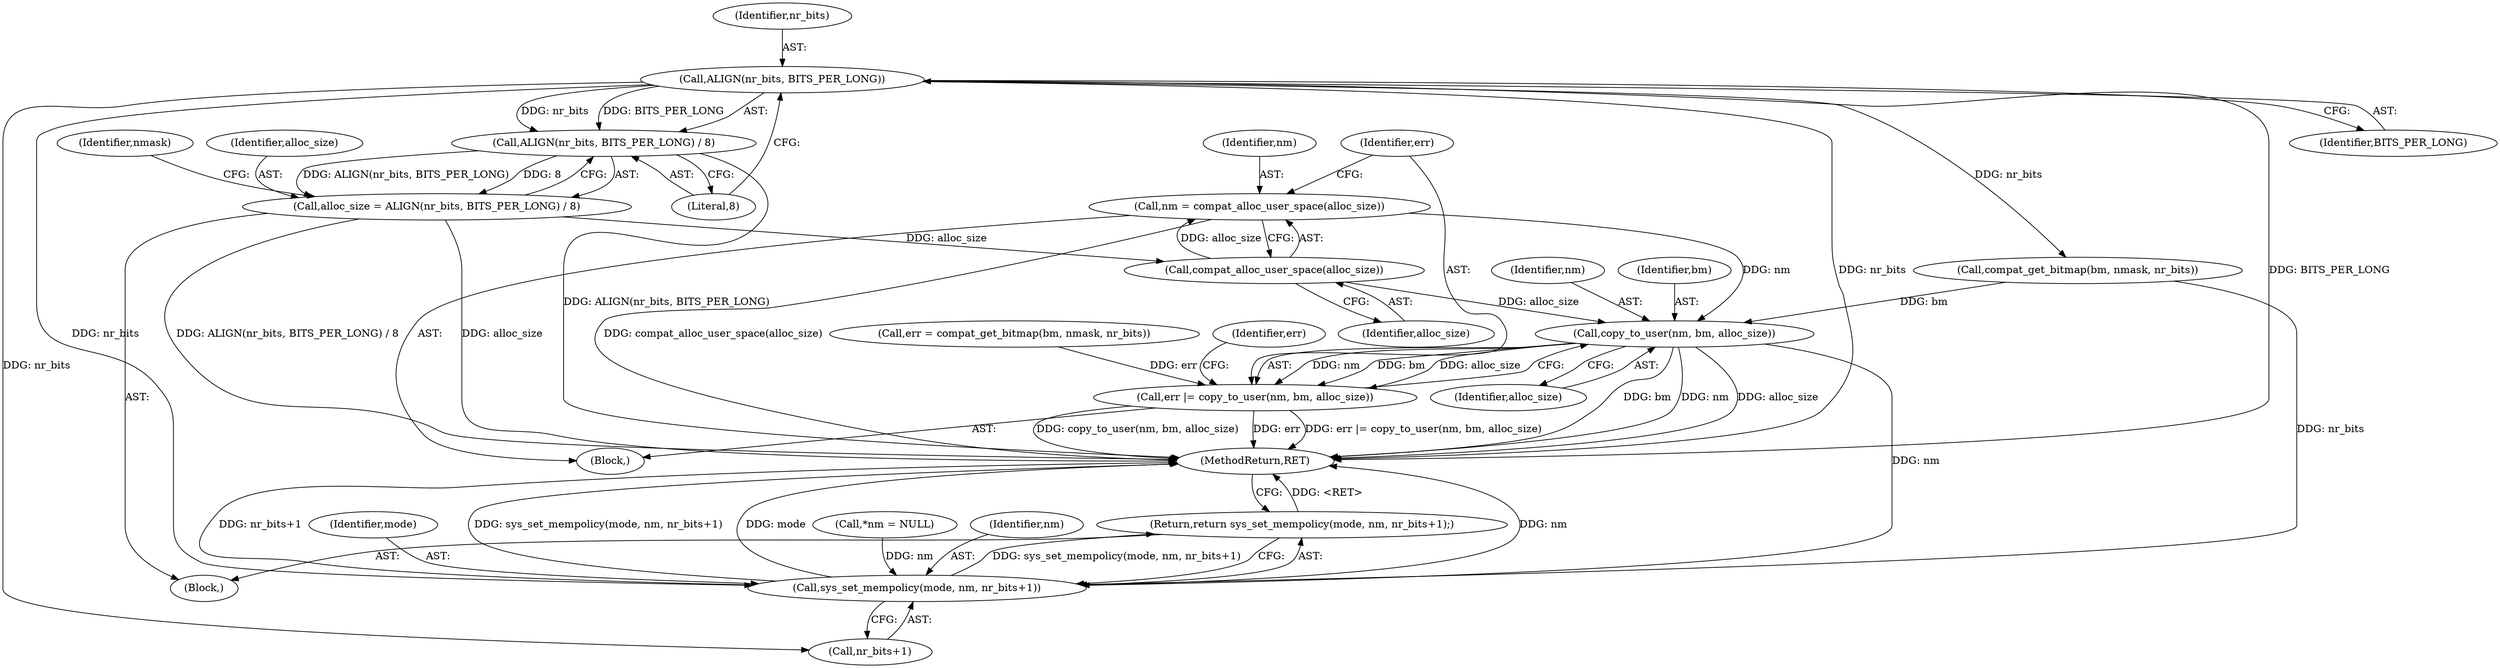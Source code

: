 digraph "0_linux_cf01fb9985e8deb25ccf0ea54d916b8871ae0e62@pointer" {
"1000138" [label="(Call,nm = compat_alloc_user_space(alloc_size))"];
"1000140" [label="(Call,compat_alloc_user_space(alloc_size))"];
"1000122" [label="(Call,alloc_size = ALIGN(nr_bits, BITS_PER_LONG) / 8)"];
"1000124" [label="(Call,ALIGN(nr_bits, BITS_PER_LONG) / 8)"];
"1000125" [label="(Call,ALIGN(nr_bits, BITS_PER_LONG))"];
"1000144" [label="(Call,copy_to_user(nm, bm, alloc_size))"];
"1000142" [label="(Call,err |= copy_to_user(nm, bm, alloc_size))"];
"1000154" [label="(Call,sys_set_mempolicy(mode, nm, nr_bits+1))"];
"1000153" [label="(Return,return sys_set_mempolicy(mode, nm, nr_bits+1);)"];
"1000122" [label="(Call,alloc_size = ALIGN(nr_bits, BITS_PER_LONG) / 8)"];
"1000155" [label="(Identifier,mode)"];
"1000154" [label="(Call,sys_set_mempolicy(mode, nm, nr_bits+1))"];
"1000143" [label="(Identifier,err)"];
"1000141" [label="(Identifier,alloc_size)"];
"1000142" [label="(Call,err |= copy_to_user(nm, bm, alloc_size))"];
"1000128" [label="(Literal,8)"];
"1000160" [label="(MethodReturn,RET)"];
"1000139" [label="(Identifier,nm)"];
"1000140" [label="(Call,compat_alloc_user_space(alloc_size))"];
"1000144" [label="(Call,copy_to_user(nm, bm, alloc_size))"];
"1000131" [label="(Block,)"];
"1000134" [label="(Call,compat_get_bitmap(bm, nmask, nr_bits))"];
"1000153" [label="(Return,return sys_set_mempolicy(mode, nm, nr_bits+1);)"];
"1000130" [label="(Identifier,nmask)"];
"1000114" [label="(Call,*nm = NULL)"];
"1000125" [label="(Call,ALIGN(nr_bits, BITS_PER_LONG))"];
"1000157" [label="(Call,nr_bits+1)"];
"1000156" [label="(Identifier,nm)"];
"1000147" [label="(Identifier,alloc_size)"];
"1000138" [label="(Call,nm = compat_alloc_user_space(alloc_size))"];
"1000145" [label="(Identifier,nm)"];
"1000126" [label="(Identifier,nr_bits)"];
"1000123" [label="(Identifier,alloc_size)"];
"1000108" [label="(Block,)"];
"1000149" [label="(Identifier,err)"];
"1000124" [label="(Call,ALIGN(nr_bits, BITS_PER_LONG) / 8)"];
"1000127" [label="(Identifier,BITS_PER_LONG)"];
"1000146" [label="(Identifier,bm)"];
"1000132" [label="(Call,err = compat_get_bitmap(bm, nmask, nr_bits))"];
"1000138" -> "1000131"  [label="AST: "];
"1000138" -> "1000140"  [label="CFG: "];
"1000139" -> "1000138"  [label="AST: "];
"1000140" -> "1000138"  [label="AST: "];
"1000143" -> "1000138"  [label="CFG: "];
"1000138" -> "1000160"  [label="DDG: compat_alloc_user_space(alloc_size)"];
"1000140" -> "1000138"  [label="DDG: alloc_size"];
"1000138" -> "1000144"  [label="DDG: nm"];
"1000140" -> "1000141"  [label="CFG: "];
"1000141" -> "1000140"  [label="AST: "];
"1000122" -> "1000140"  [label="DDG: alloc_size"];
"1000140" -> "1000144"  [label="DDG: alloc_size"];
"1000122" -> "1000108"  [label="AST: "];
"1000122" -> "1000124"  [label="CFG: "];
"1000123" -> "1000122"  [label="AST: "];
"1000124" -> "1000122"  [label="AST: "];
"1000130" -> "1000122"  [label="CFG: "];
"1000122" -> "1000160"  [label="DDG: ALIGN(nr_bits, BITS_PER_LONG) / 8"];
"1000122" -> "1000160"  [label="DDG: alloc_size"];
"1000124" -> "1000122"  [label="DDG: ALIGN(nr_bits, BITS_PER_LONG)"];
"1000124" -> "1000122"  [label="DDG: 8"];
"1000124" -> "1000128"  [label="CFG: "];
"1000125" -> "1000124"  [label="AST: "];
"1000128" -> "1000124"  [label="AST: "];
"1000124" -> "1000160"  [label="DDG: ALIGN(nr_bits, BITS_PER_LONG)"];
"1000125" -> "1000124"  [label="DDG: nr_bits"];
"1000125" -> "1000124"  [label="DDG: BITS_PER_LONG"];
"1000125" -> "1000127"  [label="CFG: "];
"1000126" -> "1000125"  [label="AST: "];
"1000127" -> "1000125"  [label="AST: "];
"1000128" -> "1000125"  [label="CFG: "];
"1000125" -> "1000160"  [label="DDG: nr_bits"];
"1000125" -> "1000160"  [label="DDG: BITS_PER_LONG"];
"1000125" -> "1000134"  [label="DDG: nr_bits"];
"1000125" -> "1000154"  [label="DDG: nr_bits"];
"1000125" -> "1000157"  [label="DDG: nr_bits"];
"1000144" -> "1000142"  [label="AST: "];
"1000144" -> "1000147"  [label="CFG: "];
"1000145" -> "1000144"  [label="AST: "];
"1000146" -> "1000144"  [label="AST: "];
"1000147" -> "1000144"  [label="AST: "];
"1000142" -> "1000144"  [label="CFG: "];
"1000144" -> "1000160"  [label="DDG: bm"];
"1000144" -> "1000160"  [label="DDG: nm"];
"1000144" -> "1000160"  [label="DDG: alloc_size"];
"1000144" -> "1000142"  [label="DDG: nm"];
"1000144" -> "1000142"  [label="DDG: bm"];
"1000144" -> "1000142"  [label="DDG: alloc_size"];
"1000134" -> "1000144"  [label="DDG: bm"];
"1000144" -> "1000154"  [label="DDG: nm"];
"1000142" -> "1000131"  [label="AST: "];
"1000143" -> "1000142"  [label="AST: "];
"1000149" -> "1000142"  [label="CFG: "];
"1000142" -> "1000160"  [label="DDG: err |= copy_to_user(nm, bm, alloc_size)"];
"1000142" -> "1000160"  [label="DDG: copy_to_user(nm, bm, alloc_size)"];
"1000142" -> "1000160"  [label="DDG: err"];
"1000132" -> "1000142"  [label="DDG: err"];
"1000154" -> "1000153"  [label="AST: "];
"1000154" -> "1000157"  [label="CFG: "];
"1000155" -> "1000154"  [label="AST: "];
"1000156" -> "1000154"  [label="AST: "];
"1000157" -> "1000154"  [label="AST: "];
"1000153" -> "1000154"  [label="CFG: "];
"1000154" -> "1000160"  [label="DDG: nr_bits+1"];
"1000154" -> "1000160"  [label="DDG: sys_set_mempolicy(mode, nm, nr_bits+1)"];
"1000154" -> "1000160"  [label="DDG: mode"];
"1000154" -> "1000160"  [label="DDG: nm"];
"1000154" -> "1000153"  [label="DDG: sys_set_mempolicy(mode, nm, nr_bits+1)"];
"1000114" -> "1000154"  [label="DDG: nm"];
"1000134" -> "1000154"  [label="DDG: nr_bits"];
"1000153" -> "1000108"  [label="AST: "];
"1000160" -> "1000153"  [label="CFG: "];
"1000153" -> "1000160"  [label="DDG: <RET>"];
}
